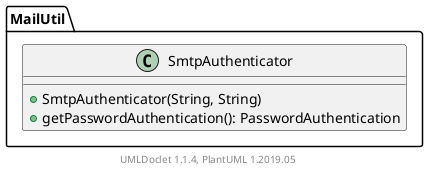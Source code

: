 @startuml

    class MailUtil.SmtpAuthenticator [[MailUtil.SmtpAuthenticator.html]] {
        +SmtpAuthenticator(String, String)
        +getPasswordAuthentication(): PasswordAuthentication
    }


    center footer UMLDoclet 1.1.4, PlantUML 1.2019.05
@enduml
